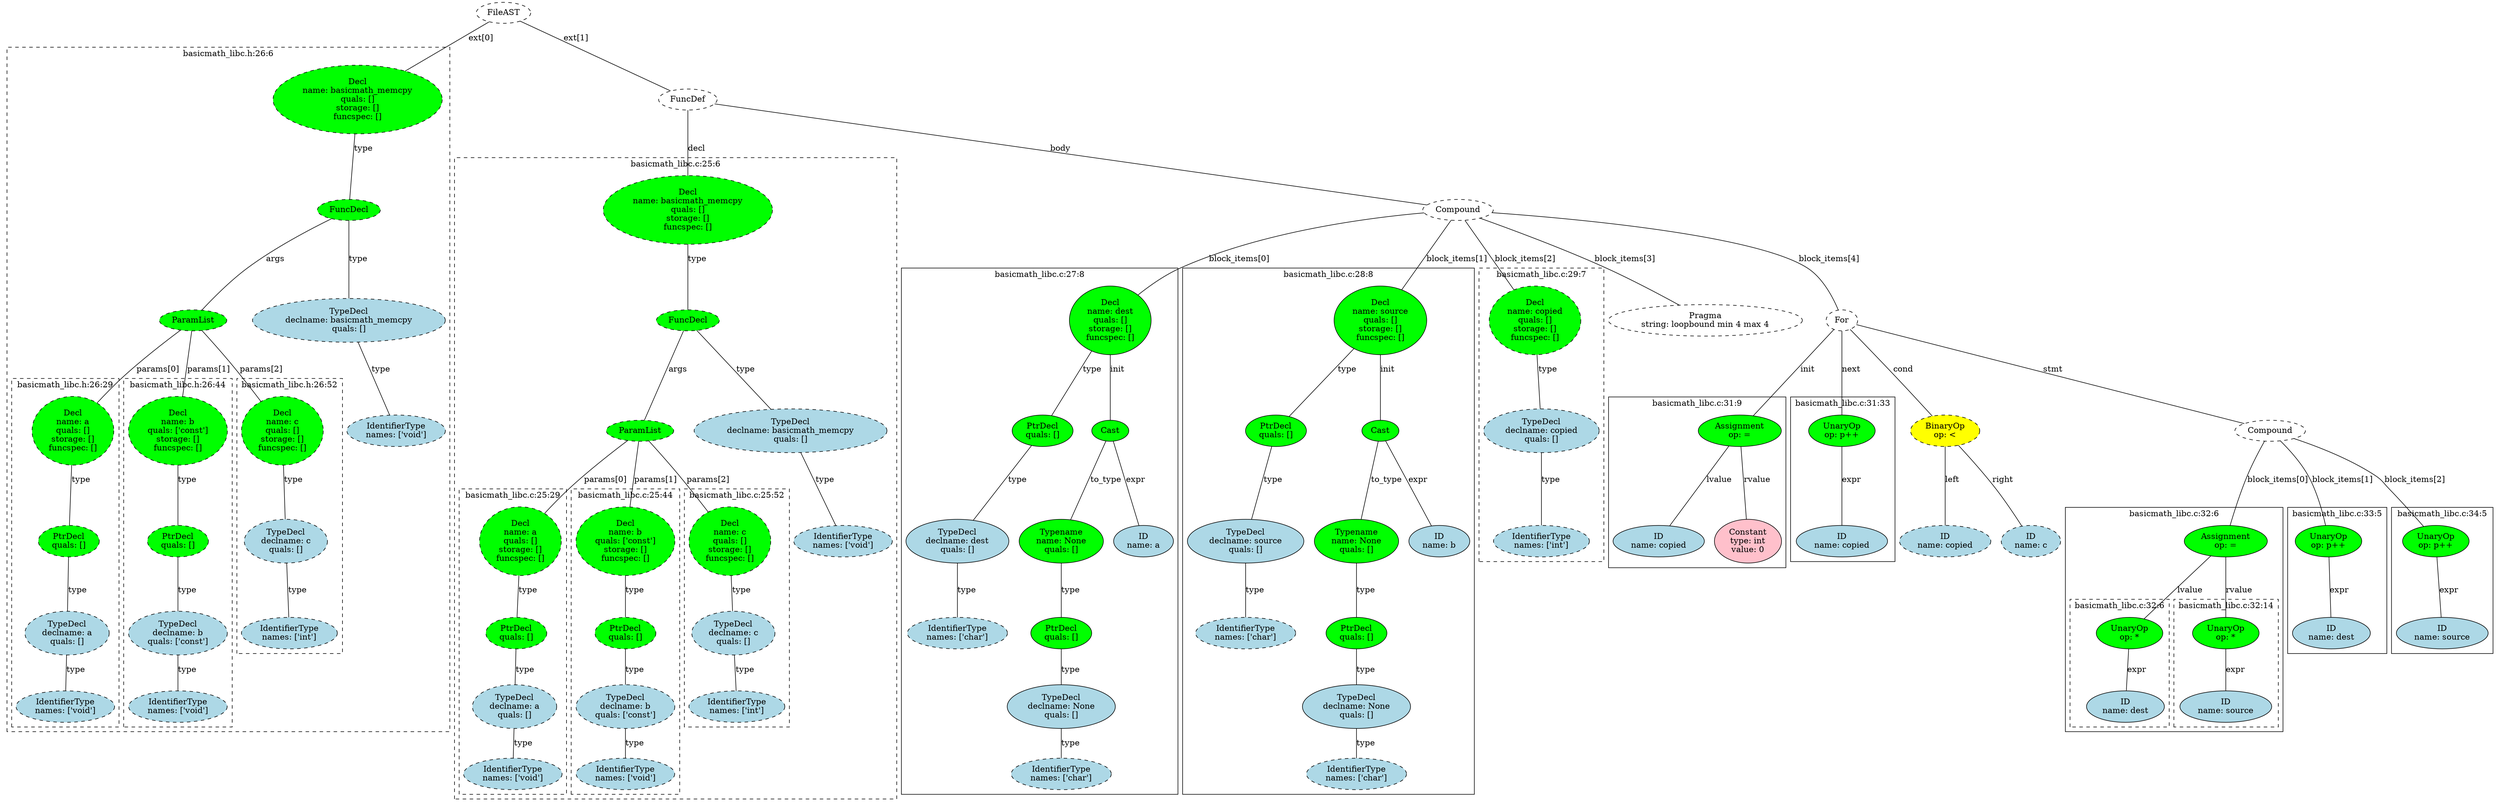 strict graph "" {
	graph [bb="0,0,3558,1373.9"];
	node [label="\N"];
	subgraph cluster2 {
		graph [bb="8,123.35,642,1296.9",
			label="basicmath_libc.h:26:6",
			lheight=0.21,
			lp="325,1285.4",
			lwidth=1.68,
			style=dashed
		];
		subgraph cluster5 {
			graph [bb="16,131.35,170,728.8",
				label="basicmath_libc.h:26:29",
				lheight=0.21,
				lp="93,717.3",
				lwidth=1.78,
				style=dashed
			];
			8	[fillcolor=lightblue,
				height=0.74639,
				label="IdentifierType
names: ['void']",
				pos="93,166.22",
				style="filled,dashed",
				width=1.9053];
			7	[fillcolor=lightblue,
				height=1.041,
				label="TypeDecl
declname: a
quals: []",
				pos="95,292.17",
				style="filled,dashed",
				width=1.6303];
			7 -- 8	[label=type,
				lp="107,229.19",
				pos="94.411,254.65 94.093,234.94 93.708,211.07 93.42,193.26"];
			6	[fillcolor=green,
				height=0.74639,
				label="PtrDecl
quals: []",
				pos="98,449.73",
				style="filled,dashed",
				width=1.2178];
			6 -- 7	[label=type,
				lp="109,365.54",
				pos="97.498,422.69 97.007,397.26 96.257,358.33 95.706,329.79"];
			5	[fillcolor=green,
				height=1.6303,
				label="Decl
name: a
quals: []
storage: []
funcspec: []",
				pos="104,639.11",
				style="filled,dashed",
				width=1.591];
			5 -- 6	[label=type,
				lp="114,554.92",
				pos="102.15,580.36 101.04,545.74 99.686,503.39 98.833,476.73"];
		}
		subgraph cluster9 {
			graph [bb="178,131.35,332,728.8",
				label="basicmath_libc.h:26:44",
				lheight=0.21,
				lp="255,717.3",
				lwidth=1.78,
				style=dashed
			];
			12	[fillcolor=lightblue,
				height=0.74639,
				label="IdentifierType
names: ['void']",
				pos="255,166.22",
				style="filled,dashed",
				width=1.9053];
			11	[fillcolor=lightblue,
				height=1.041,
				label="TypeDecl
declname: b
quals: ['const']",
				pos="257,292.17",
				style="filled,dashed",
				width=1.866];
			11 -- 12	[label=type,
				lp="269,229.19",
				pos="256.41,254.65 256.09,234.94 255.71,211.07 255.42,193.26"];
			10	[fillcolor=green,
				height=0.74639,
				label="PtrDecl
quals: []",
				pos="257,449.73",
				style="filled,dashed",
				width=1.2178];
			10 -- 11	[label=type,
				lp="269,365.54",
				pos="257,422.69 257,397.26 257,358.33 257,329.79"];
			9	[fillcolor=green,
				height=1.6303,
				label="Decl
name: b
quals: ['const']
storage: []
funcspec: []",
				pos="257,639.11",
				style="filled,dashed",
				width=1.866];
			9 -- 10	[label=type,
				lp="269,554.92",
				pos="257,580.36 257,545.74 257,503.39 257,476.73"];
		}
		subgraph cluster13 {
			graph [bb="340,257.3,488,728.8",
				label="basicmath_libc.h:26:52",
				lheight=0.21,
				lp="414,717.3",
				lwidth=1.78,
				style=dashed
			];
			15	[fillcolor=lightblue,
				height=0.74639,
				label="IdentifierType
names: ['int']",
				pos="414,292.17",
				style="filled,dashed",
				width=1.8463];
			14	[fillcolor=lightblue,
				height=1.041,
				label="TypeDecl
declname: c
quals: []",
				pos="410,449.73",
				style="filled,dashed",
				width=1.6303];
			14 -- 15	[label=type,
				lp="425,365.54",
				pos="410.94,412.26 411.67,383.7 412.68,344.68 413.33,319.21"];
			13	[fillcolor=green,
				height=1.6303,
				label="Decl
name: c
quals: []
storage: []
funcspec: []",
				pos="406,639.11",
				style="filled,dashed",
				width=1.591];
			13 -- 14	[label=type,
				lp="420,554.92",
				pos="407.23,580.36 407.88,550.04 408.65,513.79 409.22,487.35"];
		}
		4	[fillcolor=green,
			height=0.5,
			label=ParamList,
			pos="281,828.49",
			style="filled,dashed",
			width=1.3179];
		4 -- 5	[label="params[0]",
			lp="225,744.3",
			pos="262.38,811.9 240.35,793.11 203.02,760.14 174,728.8 161.74,715.56 149.25,700.38 138.28,686.37"];
		4 -- 9	[label="params[1]",
			lp="300,744.3",
			pos="278.79,810.2 275.54,784.83 269.33,736.34 264.36,697.6"];
		4 -- 13	[label="params[2]",
			lp="369,744.3",
			pos="292.18,810.98 302.54,795.66 318.36,772.22 332,751.8 345.89,731.01 361.17,707.98 374.21,688.27"];
		3	[fillcolor=green,
			height=0.5,
			label=FuncDecl,
			pos="502,1017.9",
			style="filled,dashed",
			width=1.2457];
		3 -- 4	[label=args,
			lp="398.5,933.68",
			pos="478.1,1002.5 449.04,984.49 399.17,951.92 361,918.18 335.05,895.25 308.91,864.49 293.88,845.88"];
		16	[fillcolor=lightblue,
			height=1.041,
			label="TypeDecl
declname: basicmath_memcpy
quals: []",
			pos="502,828.49",
			style="filled,dashed",
			width=3.673];
		3 -- 16	[label=type,
			lp="514,933.68",
			pos="502,999.58 502,969.41 502,906.53 502,866.26"];
		17	[fillcolor=lightblue,
			height=0.74639,
			label="IdentifierType
names: ['void']",
			pos="565,639.11",
			style="filled,dashed",
			width=1.9053];
		16 -- 17	[label=type,
			lp="544,744.3",
			pos="514.3,790.92 526.69,754.06 545.49,698.15 556.37,665.77"];
		2	[fillcolor=green,
			height=1.6303,
			label="Decl
name: basicmath_memcpy
quals: []
storage: []
funcspec: []",
			pos="514,1207.2",
			style="filled,dashed",
			width=3.2213];
		2 -- 3	[label=type,
			lp="522,1123.1",
			pos="510.3,1148.5 507.82,1109.8 504.73,1061.4 503.11,1036.1"];
	}
	subgraph cluster19 {
		graph [bb="650,8,1284,1107.6",
			label="basicmath_libc.c:25:6",
			lheight=0.21,
			lp="967,1096.1",
			lwidth=1.68,
			style=dashed
		];
		subgraph cluster22 {
			graph [bb="658,16,812,539.42",
				label="basicmath_libc.c:25:29",
				lheight=0.21,
				lp="735,527.92",
				lwidth=1.76,
				style=dashed
			];
			25	[fillcolor=lightblue,
				height=0.74639,
				label="IdentifierType
names: ['void']",
				pos="735,50.87",
				style="filled,dashed",
				width=1.9053];
			24	[fillcolor=lightblue,
				height=1.041,
				label="TypeDecl
declname: a
quals: []",
				pos="737,166.22",
				style="filled,dashed",
				width=1.6303];
			24 -- 25	[label=type,
				lp="748,103.24",
				pos="736.36,128.73 736.06,112.16 735.72,92.947 735.46,77.874"];
			23	[fillcolor=green,
				height=0.74639,
				label="PtrDecl
quals: []",
				pos="740,292.17",
				style="filled,dashed",
				width=1.2178];
			23 -- 24	[label=type,
				lp="751,229.19",
				pos="739.37,265.19 738.94,247.44 738.37,223.66 737.89,203.98"];
			22	[fillcolor=green,
				height=1.6303,
				label="Decl
name: a
quals: []
storage: []
funcspec: []",
				pos="746,449.73",
				style="filled,dashed",
				width=1.591];
			22 -- 23	[label=type,
				lp="755,365.54",
				pos="743.77,390.81 742.82,366.27 741.76,338.92 741.01,319.42"];
		}
		subgraph cluster26 {
			graph [bb="820,16,974,539.42",
				label="basicmath_libc.c:25:44",
				lheight=0.21,
				lp="897,527.92",
				lwidth=1.76,
				style=dashed
			];
			29	[fillcolor=lightblue,
				height=0.74639,
				label="IdentifierType
names: ['void']",
				pos="897,50.87",
				style="filled,dashed",
				width=1.9053];
			28	[fillcolor=lightblue,
				height=1.041,
				label="TypeDecl
declname: b
quals: ['const']",
				pos="897,166.22",
				style="filled,dashed",
				width=1.866];
			28 -- 29	[label=type,
				lp="909,103.24",
				pos="897,128.73 897,112.16 897,92.947 897,77.874"];
			27	[fillcolor=green,
				height=0.74639,
				label="PtrDecl
quals: []",
				pos="897,292.17",
				style="filled,dashed",
				width=1.2178];
			27 -- 28	[label=type,
				lp="909,229.19",
				pos="897,265.19 897,247.44 897,223.66 897,203.98"];
			26	[fillcolor=green,
				height=1.6303,
				label="Decl
name: b
quals: ['const']
storage: []
funcspec: []",
				pos="898,449.73",
				style="filled,dashed",
				width=1.866];
			26 -- 27	[label=type,
				lp="910,365.54",
				pos="897.63,390.81 897.47,366.27 897.29,338.92 897.17,319.42"];
		}
		subgraph cluster30 {
			graph [bb="982,131.35,1130,539.42",
				label="basicmath_libc.c:25:52",
				lheight=0.21,
				lp="1056,527.92",
				lwidth=1.76,
				style=dashed
			];
			32	[fillcolor=lightblue,
				height=0.74639,
				label="IdentifierType
names: ['int']",
				pos="1056,166.22",
				style="filled,dashed",
				width=1.8463];
			31	[fillcolor=lightblue,
				height=1.041,
				label="TypeDecl
declname: c
quals: []",
				pos="1052,292.17",
				style="filled,dashed",
				width=1.6303];
			31 -- 32	[label=type,
				lp="1067,229.19",
				pos="1053.2,254.65 1053.8,234.94 1054.6,211.07 1055.2,193.26"];
			30	[fillcolor=green,
				height=1.6303,
				label="Decl
name: c
quals: []
storage: []
funcspec: []",
				pos="1048,449.73",
				style="filled,dashed",
				width=1.591];
			30 -- 31	[label=type,
				lp="1063,365.54",
				pos="1049.5,390.81 1050,370.42 1050.6,348.08 1051.1,329.92"];
		}
		21	[fillcolor=green,
			height=0.5,
			label=ParamList,
			pos="922,639.11",
			style="filled,dashed",
			width=1.3179];
		21 -- 22	[label="params[0]",
			lp="867,554.92",
			pos="903.57,622.49 881.77,603.67 844.8,570.67 816,539.42 803.77,526.15 791.29,510.96 780.32,496.95"];
		21 -- 26	[label="params[1]",
			lp="941,554.92",
			pos="919.79,620.82 916.54,595.45 910.33,546.96 905.36,508.22"];
		21 -- 30	[label="params[2]",
			lp="1010,554.92",
			pos="933.15,621.58 943.49,606.25 959.29,582.8 973,562.42 987.08,541.49 1002.6,518.34 1015.9,498.57"];
		20	[fillcolor=green,
			height=0.5,
			label=FuncDecl,
			pos="990,828.49",
			style="filled,dashed",
			width=1.2457];
		20 -- 21	[label=args,
			lp="974.5,744.3",
			pos="983.85,810.53 970.93,774.95 941.13,692.83 928.19,657.17"];
		33	[fillcolor=lightblue,
			height=1.041,
			label="TypeDecl
declname: basicmath_memcpy
quals: []",
			pos="1135,639.11",
			style="filled,dashed",
			width=3.673];
		20 -- 33	[label=type,
			lp="1071,744.3",
			pos="1002.6,811.19 1025.8,781.18 1075.8,716.56 1107.3,675.89"];
		34	[fillcolor=lightblue,
			height=0.74639,
			label="IdentifierType
names: ['void']",
			pos="1207,449.73",
			style="filled,dashed",
			width=1.9053];
		33 -- 34	[label=type,
			lp="1181,554.92",
			pos="1149.1,601.54 1163.2,564.69 1184.7,508.77 1197.1,476.39"];
		19	[fillcolor=green,
			height=1.6303,
			label="Decl
name: basicmath_memcpy
quals: []
storage: []
funcspec: []",
			pos="990,1017.9",
			style="filled,dashed",
			width=3.2213];
		19 -- 20	[label=type,
			lp="1002,933.68",
			pos="990,959.12 990,920.41 990,872.05 990,846.75"];
	}
	subgraph cluster36 {
		graph [bb="1292,16,1684,918.18",
			label="basicmath_libc.c:27:8",
			lheight=0.21,
			lp="1488,906.68",
			lwidth=1.68
		];
		39	[fillcolor=lightblue,
			height=0.74639,
			label="IdentifierType
names: ['char']",
			pos="1369,292.17",
			style="filled,dashed",
			width=1.8856];
		38	[fillcolor=lightblue,
			height=1.041,
			label="TypeDecl
declname: dest
quals: []",
			pos="1369,449.73",
			style=filled,
			width=1.9249];
		38 -- 39	[label=type,
			lp="1381,365.54",
			pos="1369,411.86 1369,383.29 1369,344.43 1369,319.07"];
		37	[fillcolor=green,
			height=0.74639,
			label="PtrDecl
quals: []",
			pos="1464,639.11",
			style=filled,
			width=1.2178];
		37 -- 38	[label=type,
			lp="1438,554.92",
			pos="1451.4,613.23 1434.8,580.57 1405.7,523.07 1386.9,485.95"];
		36	[fillcolor=green,
			height=1.6303,
			label="Decl
name: dest
quals: []
storage: []
funcspec: []",
			pos="1596,828.49",
			style=filled,
			width=1.591];
		36 -- 37	[label=type,
			lp="1554,744.3",
			pos="1562.7,780.21 1536.6,743.24 1501.5,693.37 1481,664.18"];
		40	[fillcolor=green,
			height=0.5,
			label=Cast,
			pos="1596,639.11",
			style=filled,
			width=0.75];
		36 -- 40	[label=init,
			lp="1605.5,744.3",
			pos="1596,769.74 1596,731.03 1596,682.67 1596,657.37"];
		41	[fillcolor=green,
			height=1.041,
			label="Typename
name: None
quals: []",
			pos="1515,449.73",
			style=filled,
			width=1.6303];
		40 -- 41	[label=to_type,
			lp="1583.5,554.92",
			pos="1588.8,621.48 1575.7,591.21 1547.7,526.49 1530.2,486"];
		45	[fillcolor=lightblue,
			height=0.74639,
			label="ID
name: a",
			pos="1634,449.73",
			style=filled,
			width=1.1785];
		40 -- 45	[label=expr,
			lp="1626.5,554.92",
			pos="1599.4,621.15 1606.1,588.27 1620.8,515.66 1628.7,476.68"];
		42	[fillcolor=green,
			height=0.74639,
			label="PtrDecl
quals: []",
			pos="1515,292.17",
			style=filled,
			width=1.2178];
		41 -- 42	[label=type,
			lp="1527,365.54",
			pos="1515,411.86 1515,383.29 1515,344.43 1515,319.07"];
		44	[fillcolor=lightblue,
			height=0.74639,
			label="IdentifierType
names: ['char']",
			pos="1515,50.87",
			style="filled,dashed",
			width=1.8856];
		43	[fillcolor=lightblue,
			height=1.041,
			label="TypeDecl
declname: None
quals: []",
			pos="1515,166.22",
			style=filled,
			width=2.082];
		43 -- 44	[label=type,
			lp="1527,103.24",
			pos="1515,128.73 1515,112.16 1515,92.947 1515,77.874"];
		42 -- 43	[label=type,
			lp="1527,229.19",
			pos="1515,265.19 1515,247.44 1515,223.66 1515,203.98"];
	}
	subgraph cluster46 {
		graph [bb="1692,16,2106,918.18",
			label="basicmath_libc.c:28:8",
			lheight=0.21,
			lp="1899,906.68",
			lwidth=1.68
		];
		49	[fillcolor=lightblue,
			height=0.74639,
			label="IdentifierType
names: ['char']",
			pos="1779,292.17",
			style="filled,dashed",
			width=1.8856];
		48	[fillcolor=lightblue,
			height=1.041,
			label="TypeDecl
declname: source
quals: []",
			pos="1779,449.73",
			style=filled,
			width=2.1999];
		48 -- 49	[label=type,
			lp="1791,365.54",
			pos="1779,411.86 1779,383.29 1779,344.43 1779,319.07"];
		47	[fillcolor=green,
			height=0.74639,
			label="PtrDecl
quals: []",
			pos="1904,639.11",
			style=filled,
			width=1.2178];
		47 -- 48	[label=type,
			lp="1865,554.92",
			pos="1887.9,614 1866.2,581.38 1827.2,522.98 1802.3,485.59"];
		46	[fillcolor=green,
			height=1.6303,
			label="Decl
name: source
quals: []
storage: []
funcspec: []",
			pos="1994,828.49",
			style=filled,
			width=1.7481];
		46 -- 47	[label=type,
			lp="1970,744.3",
			pos="1968.5,774.3 1951.2,738.48 1929.4,692.89 1916,665.13"];
		50	[fillcolor=green,
			height=0.5,
			label=Cast,
			pos="1994,639.11",
			style=filled,
			width=0.75];
		46 -- 50	[label=init,
			lp="2003.5,744.3",
			pos="1994,769.74 1994,731.03 1994,682.67 1994,657.37"];
		51	[fillcolor=green,
			height=1.041,
			label="Typename
name: None
quals: []",
			pos="1935,449.73",
			style=filled,
			width=1.6303];
		50 -- 51	[label=to_type,
			lp="1990.5,554.92",
			pos="1988.7,621.15 1979.1,590.88 1959,526.95 1946.3,486.57"];
		55	[fillcolor=lightblue,
			height=0.74639,
			label="ID
name: b",
			pos="2055,449.73",
			style=filled,
			width=1.1982];
		50 -- 55	[label=expr,
			lp="2035.5,554.92",
			pos="1999.5,621.15 2010.3,588.18 2034,515.26 2046.7,476.36"];
		52	[fillcolor=green,
			height=0.74639,
			label="PtrDecl
quals: []",
			pos="1935,292.17",
			style=filled,
			width=1.2178];
		51 -- 52	[label=type,
			lp="1947,365.54",
			pos="1935,411.86 1935,383.29 1935,344.43 1935,319.07"];
		54	[fillcolor=lightblue,
			height=0.74639,
			label="IdentifierType
names: ['char']",
			pos="1935,50.87",
			style="filled,dashed",
			width=1.8856];
		53	[fillcolor=lightblue,
			height=1.041,
			label="TypeDecl
declname: None
quals: []",
			pos="1935,166.22",
			style=filled,
			width=2.082];
		53 -- 54	[label=type,
			lp="1947,103.24",
			pos="1935,128.73 1935,112.16 1935,92.947 1935,77.874"];
		52 -- 53	[label=type,
			lp="1947,229.19",
			pos="1935,265.19 1935,247.44 1935,223.66 1935,203.98"];
	}
	subgraph cluster56 {
		graph [bb="2114,414.86,2290,918.18",
			label="basicmath_libc.c:29:7",
			lheight=0.21,
			lp="2202,906.68",
			lwidth=1.68,
			style=dashed
		];
		58	[fillcolor=lightblue,
			height=0.74639,
			label="IdentifierType
names: ['int']",
			pos="2202,449.73",
			style="filled,dashed",
			width=1.8463];
		57	[fillcolor=lightblue,
			height=1.041,
			label="TypeDecl
declname: copied
quals: []",
			pos="2202,639.11",
			style="filled,dashed",
			width=2.2195];
		57 -- 58	[label=type,
			lp="2214,554.92",
			pos="2202,601.54 2202,564.79 2202,509.09 2202,476.67"];
		56	[fillcolor=green,
			height=1.6303,
			label="Decl
name: copied
quals: []
storage: []
funcspec: []",
			pos="2194,828.49",
			style="filled,dashed",
			width=1.7678];
		56 -- 57	[label=type,
			lp="2210,744.3",
			pos="2196.5,769.74 2197.8,739.42 2199.3,703.17 2200.4,676.73"];
	}
	subgraph cluster61 {
		graph [bb="2298,404.25,2552,696.98",
			label="basicmath_libc.c:31:9",
			lheight=0.21,
			lp="2425,685.48",
			lwidth=1.68
		];
		62	[fillcolor=lightblue,
			height=0.74639,
			label="ID
name: copied",
			pos="2370,449.73",
			style=filled,
			width=1.7678];
		61	[fillcolor=green,
			height=0.74639,
			label="Assignment
op: =",
			pos="2486,639.11",
			style=filled,
			width=1.6106];
		61 -- 62	[label=lvalue,
			lp="2456,554.92",
			pos="2470.4,612.84 2448.2,576.98 2407.7,511.71 2385.6,475.9"];
		63	[fillcolor=pink,
			height=1.041,
			label="Constant
type: int
value: 0",
			pos="2498,449.73",
			style=filled,
			width=1.2767];
		61 -- 63	[label=rvalue,
			lp="2509,554.92",
			pos="2487.7,612.06 2489.7,579.57 2493.3,523.87 2495.7,487.17"];
	}
	subgraph cluster67 {
		graph [bb="2560,414.86,2704,696.98",
			label="basicmath_libc.c:31:33",
			lheight=0.21,
			lp="2632,685.48",
			lwidth=1.76
		];
		68	[fillcolor=lightblue,
			height=0.74639,
			label="ID
name: copied",
			pos="2632,449.73",
			style=filled,
			width=1.7678];
		67	[fillcolor=green,
			height=0.74639,
			label="UnaryOp
op: p++",
			pos="2632,639.11",
			style=filled,
			width=1.316];
		67 -- 68	[label=expr,
			lp="2644.5,554.92",
			pos="2632,612.06 2632,576.36 2632,512.61 2632,476.86"];
	}
	subgraph cluster70 {
		graph [bb="2951,123.35,3255,507.6",
			label="basicmath_libc.c:32:6",
			lheight=0.21,
			lp="3103,496.1",
			lwidth=1.68
		];
		subgraph cluster71 {
			graph [bb="2959,131.35,3096,350.04",
				label="basicmath_libc.c:32:6",
				lheight=0.21,
				lp="3027.5,338.54",
				lwidth=1.68,
				style=dashed
			];
			72	[fillcolor=lightblue,
				height=0.74639,
				label="ID
name: dest",
				pos="3034,166.22",
				style=filled,
				width=1.4928];
			71	[fillcolor=green,
				height=0.74639,
				label="UnaryOp
op: *",
				pos="3039,292.17",
				style=filled,
				width=1.316];
			71 -- 72	[label=expr,
				lp="3048.5,229.19",
				pos="3038,265.19 3037.1,244.03 3035.9,214.31 3035,193.17"];
		}
		subgraph cluster73 {
			graph [bb="3104,131.35,3247,350.04",
				label="basicmath_libc.c:32:14",
				lheight=0.21,
				lp="3175.5,338.54",
				lwidth=1.76,
				style=dashed
			];
			74	[fillcolor=lightblue,
				height=0.74639,
				label="ID
name: source",
				pos="3175,166.22",
				style=filled,
				width=1.7481];
			73	[fillcolor=green,
				height=0.74639,
				label="UnaryOp
op: *",
				pos="3175,292.17",
				style=filled,
				width=1.316];
			73 -- 74	[label=expr,
				lp="3187.5,229.19",
				pos="3175,265.19 3175,244.03 3175,214.31 3175,193.17"];
		}
		70	[fillcolor=green,
			height=0.74639,
			label="Assignment
op: =",
			pos="3175,449.73",
			style=filled,
			width=1.6106];
		70 -- 71	[label=lvalue,
			lp="3124,365.54",
			pos="3153.8,424.42 3128,394.94 3084.8,345.6 3059.4,316.54"];
		70 -- 73	[label=rvalue,
			lp="3192,365.54",
			pos="3175,422.69 3175,393.98 3175,348.04 3175,319.29"];
	}
	subgraph cluster75 {
		graph [bb="3263,257.3,3400,507.6",
			label="basicmath_libc.c:33:5",
			lheight=0.21,
			lp="3331.5,496.1",
			lwidth=1.68
		];
		76	[fillcolor=lightblue,
			height=0.74639,
			label="ID
name: dest",
			pos="3325,292.17",
			style=filled,
			width=1.4928];
		75	[fillcolor=green,
			height=0.74639,
			label="UnaryOp
op: p++",
			pos="3321,449.73",
			style=filled,
			width=1.316];
		75 -- 76	[label=expr,
			lp="3335.5,365.54",
			pos="3321.7,422.69 3322.4,393.98 3323.6,348.04 3324.3,319.29"];
	}
	subgraph cluster77 {
		graph [bb="3408,257.3,3550,507.6",
			label="basicmath_libc.c:34:5",
			lheight=0.21,
			lp="3479,496.1",
			lwidth=1.68
		];
		78	[fillcolor=lightblue,
			height=0.74639,
			label="ID
name: source",
			pos="3479,292.17",
			style=filled,
			width=1.7481];
		77	[fillcolor=green,
			height=0.74639,
			label="UnaryOp
op: p++",
			pos="3471,449.73",
			style=filled,
			width=1.316];
		77 -- 78	[label=expr,
			lp="3487.5,365.54",
			pos="3472.3,422.69 3473.8,393.98 3476.2,348.04 3477.7,319.29"];
	}
	1	[fillcolor=white,
		height=0.5,
		label=FileAST,
		pos="723,1355.9",
		style="filled,dashed",
		width=1.1374];
	1 -- 2	[label="ext[0]",
		lp="689.5,1312.4",
		pos="702.2,1340.3 674.22,1320.7 623.13,1284.8 581.24,1255.4"];
	18	[fillcolor=white,
		height=0.5,
		label=FuncDef,
		pos="990,1207.2",
		style="filled,dashed",
		width=1.1555];
	1 -- 18	[label="ext[1]",
		lp="826.5,1312.4",
		pos="747.64,1341.4 798.38,1313.5 914.02,1250 965.03,1222"];
	18 -- 19	[label=decl,
		lp="1001.5,1123.1",
		pos="990,1189 990,1163.7 990,1115.4 990,1076.8"];
	35	[fillcolor=white,
		height=0.5,
		label=Compound,
		pos="2094,1017.9",
		style="filled,dashed",
		width=1.3902];
	18 -- 35	[label=body,
		lp="1523,1123.1",
		pos="1028,1199.8 1195.8,1171.3 1869.8,1056.9 2049.7,1026.4"];
	35 -- 36	[label="block_items[0]",
		lp="1770.5,933.68",
		pos="2045.4,1013.3 1966.1,1005.7 1805.9,983.02 1688,918.18 1667.6,906.95 1648.4,890.02 1633,873.94"];
	35 -- 46	[label="block_items[1]",
		lp="2094.5,933.68",
		pos="2084.8,1000.1 2076.5,984.74 2063.9,961.47 2053,941.18 2042.6,921.75 2031.3,900.36 2021.4,881.54"];
	35 -- 56	[label="block_items[2]",
		lp="2184.5,933.68",
		pos="2103.5,1000.1 2112.1,984.82 2125.1,961.57 2136,941.18 2146.3,921.93 2157.4,900.68 2167.2,881.92"];
	59	[fillcolor=white,
		height=0.74639,
		label="Pragma
string: loopbound min 4 max 4",
		pos="2430,828.49",
		style="filled,dashed",
		width=3.673];
	35 -- 59	[label="block_items[3]",
		lp="2320.5,933.68",
		pos="2124.1,1003.4 2163.7,985.34 2235.3,951.64 2294,918.18 2329,898.22 2367.4,872.88 2394.4,854.41"];
	60	[fillcolor=white,
		height=0.5,
		label=For,
		pos="2632,828.49",
		style="filled,dashed",
		width=0.75];
	35 -- 60	[label="block_items[4]",
		lp="2593.5,933.68",
		pos="2141.2,1011.6 2247.2,999.14 2500.3,965.13 2571,918.18 2597.8,900.4 2616.1,866.47 2625.3,846.13"];
	60 -- 61	[label=init,
		lp="2582.5,744.3",
		pos="2620.1,812.16 2594.8,779.73 2535.8,703.96 2505.2,664.69"];
	60 -- 67	[label=next,
		lp="2644,744.3",
		pos="2632,810.2 2632,777.22 2632,705.16 2632,666.26"];
	64	[fillcolor=yellow,
		height=0.74639,
		label="BinaryOp
op: <",
		pos="2777,639.11",
		style="filled,dashed",
		width=1.3749];
	60 -- 64	[label=cond,
		lp="2714.5,744.3",
		pos="2643.9,812.16 2669.1,779.55 2728.2,703.14 2758.5,664.06"];
	69	[fillcolor=white,
		height=0.5,
		label=Compound,
		pos="3239,639.11",
		style="filled,dashed",
		width=1.3902];
	60 -- 69	[label=stmt,
		lp="2930.5,744.3",
		pos="2656.2,820.03 2749.9,791.1 3089.6,686.23 3202.4,651.42"];
	65	[fillcolor=lightblue,
		height=0.74639,
		label="ID
name: copied",
		pos="2777,449.73",
		style="filled,dashed",
		width=1.7678];
	64 -- 65	[label=left,
		lp="2786.5,554.92",
		pos="2777,612.06 2777,576.36 2777,512.61 2777,476.86"];
	66	[fillcolor=lightblue,
		height=0.74639,
		label="ID
name: c",
		pos="2901,449.73",
		style="filled,dashed",
		width=1.1785];
	64 -- 66	[label=right,
		lp="2858,554.92",
		pos="2796.1,613.93 2811.3,594.28 2832.8,565.64 2850,539.42 2863.7,518.46 2877.8,493.69 2887.7,475.66"];
	69 -- 70	[label="block_items[0]",
		lp="3246.5,554.92",
		pos="3230.5,621.29 3223.1,606.16 3212.4,583.18 3205,562.42 3194.8,533.67 3186.1,499.69 3180.8,476.82"];
	69 -- 75	[label="block_items[1]",
		lp="3335.5,554.92",
		pos="3251.8,621.49 3262.7,606.67 3278.1,584.04 3288,562.42 3300.9,534.31 3310.2,499.91 3315.5,476.77"];
	69 -- 77	[label="block_items[2]",
		lp="3438.5,554.92",
		pos="3269.9,624.88 3299.8,611.37 3345.5,588.69 3381,562.42 3392.6,553.81 3394.5,550.32 3404,539.42 3422.1,518.6 3440.9,493.37 3454,475.15"];
}
